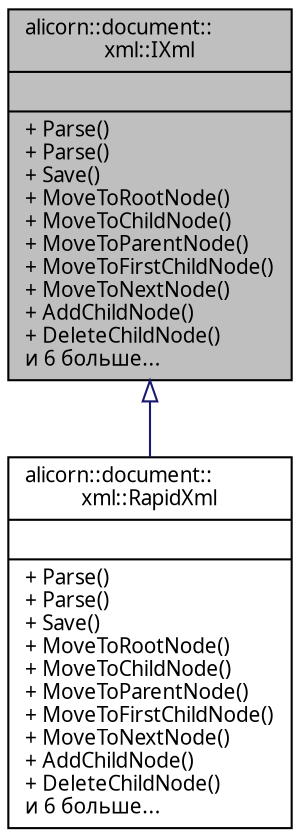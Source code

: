digraph "alicorn::document::xml::IXml"
{
 // INTERACTIVE_SVG=YES
  edge [fontname="Verdana",fontsize="10",labelfontname="Verdana",labelfontsize="10"];
  node [fontname="Verdana",fontsize="10",shape=record];
  Node1 [label="{alicorn::document::\lxml::IXml\n||+ Parse()\l+ Parse()\l+ Save()\l+ MoveToRootNode()\l+ MoveToChildNode()\l+ MoveToParentNode()\l+ MoveToFirstChildNode()\l+ MoveToNextNode()\l+ AddChildNode()\l+ DeleteChildNode()\lи 6 больше...\l}",height=0.2,width=0.4,color="black", fillcolor="grey75", style="filled", fontcolor="black"];
  Node1 -> Node2 [dir="back",color="midnightblue",fontsize="10",style="solid",arrowtail="onormal",fontname="Verdana"];
  Node2 [label="{alicorn::document::\lxml::RapidXml\n||+ Parse()\l+ Parse()\l+ Save()\l+ MoveToRootNode()\l+ MoveToChildNode()\l+ MoveToParentNode()\l+ MoveToFirstChildNode()\l+ MoveToNextNode()\l+ AddChildNode()\l+ DeleteChildNode()\lи 6 больше...\l}",height=0.2,width=0.4,color="black", fillcolor="white", style="filled",URL="$a00126.html",tooltip="Класс входит в Проект Document   Класс-обертка для работы с xml документом при помощи библиотеки Rapi..."];
}
